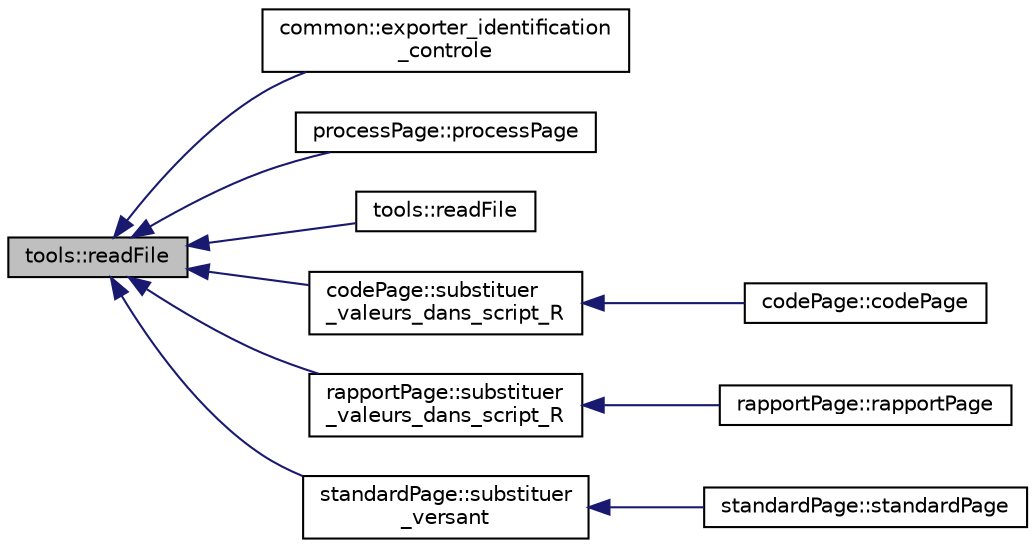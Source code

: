 digraph "tools::readFile"
{
 // INTERACTIVE_SVG=YES
  edge [fontname="Helvetica",fontsize="10",labelfontname="Helvetica",labelfontsize="10"];
  node [fontname="Helvetica",fontsize="10",shape=record];
  rankdir="LR";
  Node126 [label="tools::readFile",height=0.2,width=0.4,color="black", fillcolor="grey75", style="filled", fontcolor="black"];
  Node126 -> Node127 [dir="back",color="midnightblue",fontsize="10",style="solid",fontname="Helvetica"];
  Node127 [label="common::exporter_identification\l_controle",height=0.2,width=0.4,color="black", fillcolor="white", style="filled",URL="$classcommon.html#a7900f8a5d7ebd42770ce8c366dd4b933",tooltip="Exporter les caractéristiques du contrôle dans le rapport : Siret, Budget, Employeur, Etablissement. "];
  Node126 -> Node128 [dir="back",color="midnightblue",fontsize="10",style="solid",fontname="Helvetica"];
  Node128 [label="processPage::processPage",height=0.2,width=0.4,color="black", fillcolor="white", style="filled",URL="$classprocess_page.html#ae3ff114e2d797548b9e4e24958446a9a"];
  Node126 -> Node129 [dir="back",color="midnightblue",fontsize="10",style="solid",fontname="Helvetica"];
  Node129 [label="tools::readFile",height=0.2,width=0.4,color="black", fillcolor="white", style="filled",URL="$classtools.html#a13fc801ee004227bea7e8d1602b04d26",tooltip="Lit un fichier entre deux lignes données et sur une largeur donnée. "];
  Node126 -> Node130 [dir="back",color="midnightblue",fontsize="10",style="solid",fontname="Helvetica"];
  Node130 [label="codePage::substituer\l_valeurs_dans_script_R",height=0.2,width=0.4,color="black", fillcolor="white", style="filled",URL="$classcode_page.html#a7f3fcb4b6f622b1c11a7b39e245b76b6"];
  Node130 -> Node131 [dir="back",color="midnightblue",fontsize="10",style="solid",fontname="Helvetica"];
  Node131 [label="codePage::codePage",height=0.2,width=0.4,color="black", fillcolor="white", style="filled",URL="$classcode_page.html#a927a6bef8cac0406a49225bc72894a1f"];
  Node126 -> Node132 [dir="back",color="midnightblue",fontsize="10",style="solid",fontname="Helvetica"];
  Node132 [label="rapportPage::substituer\l_valeurs_dans_script_R",height=0.2,width=0.4,color="black", fillcolor="white", style="filled",URL="$classrapport_page.html#a54f56e3a9f75f0c7576ea9fdf936143c",tooltip="Substitue certaines valeurs caractéristiques du contrôle dans le fichier prologue_codes.R dans common::exportpath, notamment le Siret, le budget et l&#39;employeur. "];
  Node132 -> Node133 [dir="back",color="midnightblue",fontsize="10",style="solid",fontname="Helvetica"];
  Node133 [label="rapportPage::rapportPage",height=0.2,width=0.4,color="black", fillcolor="white", style="filled",URL="$classrapport_page.html#adba3d64de94b773300af461e8f57a0fd",tooltip="Constructeur de l&#39;onglet \"Code de paye des tests\". "];
  Node126 -> Node134 [dir="back",color="midnightblue",fontsize="10",style="solid",fontname="Helvetica"];
  Node134 [label="standardPage::substituer\l_versant",height=0.2,width=0.4,color="black", fillcolor="white", style="filled",URL="$classstandard_page.html#abb37a1fff677f91ad2418b07593aa40d"];
  Node134 -> Node135 [dir="back",color="midnightblue",fontsize="10",style="solid",fontname="Helvetica"];
  Node135 [label="standardPage::standardPage",height=0.2,width=0.4,color="black", fillcolor="white", style="filled",URL="$classstandard_page.html#a95b9887a321f29e844fd314048585cee"];
}

